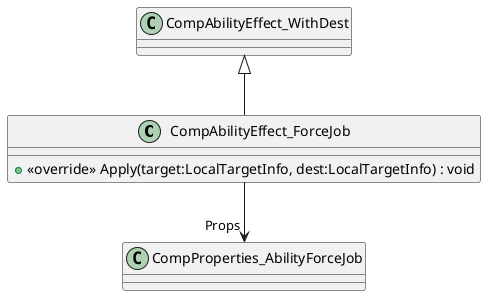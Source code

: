 @startuml
class CompAbilityEffect_ForceJob {
    + <<override>> Apply(target:LocalTargetInfo, dest:LocalTargetInfo) : void
}
CompAbilityEffect_WithDest <|-- CompAbilityEffect_ForceJob
CompAbilityEffect_ForceJob --> "Props" CompProperties_AbilityForceJob
@enduml

